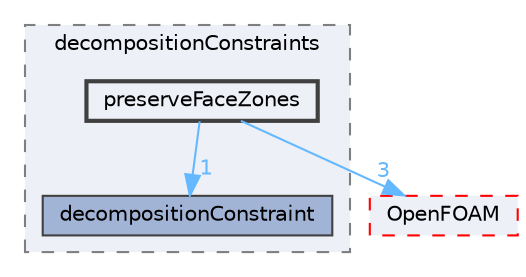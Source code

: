 digraph "src/parallel/decompose/decompositionMethods/decompositionConstraints/preserveFaceZones"
{
 // LATEX_PDF_SIZE
  bgcolor="transparent";
  edge [fontname=Helvetica,fontsize=10,labelfontname=Helvetica,labelfontsize=10];
  node [fontname=Helvetica,fontsize=10,shape=box,height=0.2,width=0.4];
  compound=true
  subgraph clusterdir_119c8f1670f0bcaeeb440c813d4d21ad {
    graph [ bgcolor="#edf0f7", pencolor="grey50", label="decompositionConstraints", fontname=Helvetica,fontsize=10 style="filled,dashed", URL="dir_119c8f1670f0bcaeeb440c813d4d21ad.html",tooltip=""]
  dir_974bc333414b27f5964037a2d89d5ddf [label="decompositionConstraint", fillcolor="#a2b4d6", color="grey25", style="filled", URL="dir_974bc333414b27f5964037a2d89d5ddf.html",tooltip=""];
  dir_33a867d33c9622e321de42bd62c057dd [label="preserveFaceZones", fillcolor="#edf0f7", color="grey25", style="filled,bold", URL="dir_33a867d33c9622e321de42bd62c057dd.html",tooltip=""];
  }
  dir_c5473ff19b20e6ec4dfe5c310b3778a8 [label="OpenFOAM", fillcolor="#edf0f7", color="red", style="filled,dashed", URL="dir_c5473ff19b20e6ec4dfe5c310b3778a8.html",tooltip=""];
  dir_33a867d33c9622e321de42bd62c057dd->dir_974bc333414b27f5964037a2d89d5ddf [headlabel="1", labeldistance=1.5 headhref="dir_003040_000831.html" href="dir_003040_000831.html" color="steelblue1" fontcolor="steelblue1"];
  dir_33a867d33c9622e321de42bd62c057dd->dir_c5473ff19b20e6ec4dfe5c310b3778a8 [headlabel="3", labeldistance=1.5 headhref="dir_003040_002695.html" href="dir_003040_002695.html" color="steelblue1" fontcolor="steelblue1"];
}
